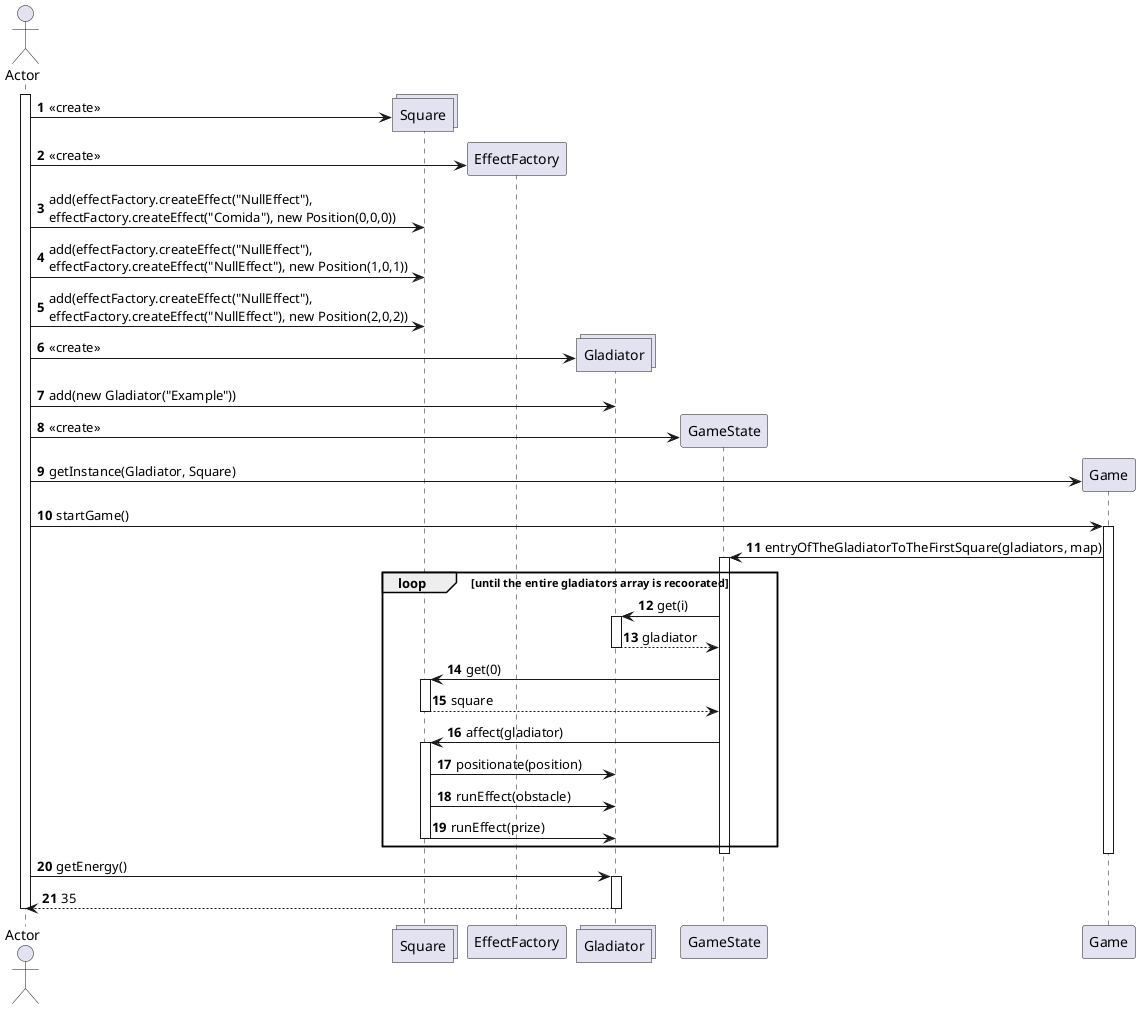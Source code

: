 @startuml
autonumber
actor Actor
activate Actor
create collections Square
Actor -> Square: <<create>>
create EffectFactory
Actor -> EffectFactory: <<create>>
Actor -> Square: add(effectFactory.createEffect("NullEffect"),\neffectFactory.createEffect("Comida"), new Position(0,0,0))
Actor -> Square: add(effectFactory.createEffect("NullEffect"),\neffectFactory.createEffect("NullEffect"), new Position(1,0,1))
Actor -> Square: add(effectFactory.createEffect("NullEffect"),\neffectFactory.createEffect("NullEffect"), new Position(2,0,2))

create collections Gladiator
Actor -> Gladiator: <<create>>
Actor -> Gladiator: add(new Gladiator("Example"))

create GameState
Actor -> GameState: <<create>>

create Game
Actor -> Game: getInstance(Gladiator, Square)

Actor -> Game: startGame()
activate Game
    Game -> GameState: entryOfTheGladiatorToTheFirstSquare(gladiators, map)
    activate GameState
        loop until the entire gladiators array is recoorated
            GameState -> Gladiator: get(i)
            activate Gladiator
            Gladiator --> GameState: gladiator
            deactivate Gladiator
            GameState -> Square: get(0)
            activate Square
            Square --> GameState: square
            deactivate Square
            GameState -> Square: affect(gladiator)
            activate Square
            Square -> Gladiator: positionate(position)
            Square -> Gladiator: runEffect(obstacle)
            Square -> Gladiator: runEffect(prize)
            deactivate Square
        end loop
    deactivate GameState
deactivate Game

Actor -> Gladiator: getEnergy()
activate Gladiator
    Gladiator --> Actor: 35
deactivate Gladiator
deactivate Actor
@enduml